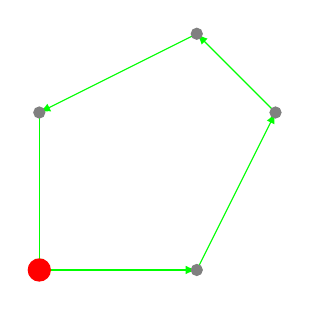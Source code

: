 \draw [green, -latex] (0, 0) -- (2, 0);
\filldraw [gray] (0, 0) circle (2pt);
\draw [green, -latex] (2, 0) --(3, 2);
\filldraw [gray] (2, 0) circle (2pt);
\draw [green, -latex] (3, 2) --(2, 3);
\filldraw [gray] (3, 2) circle (2pt);
\draw [green, -latex] (2, 3) --(0, 2);
\filldraw [gray] (2, 3) circle (2pt);
\draw [green, -latex] (0, 2) --(0, 0);
\filldraw (0, 2) [gray] circle (2pt);
\filldraw [red] (0, 0) circle (4pt);